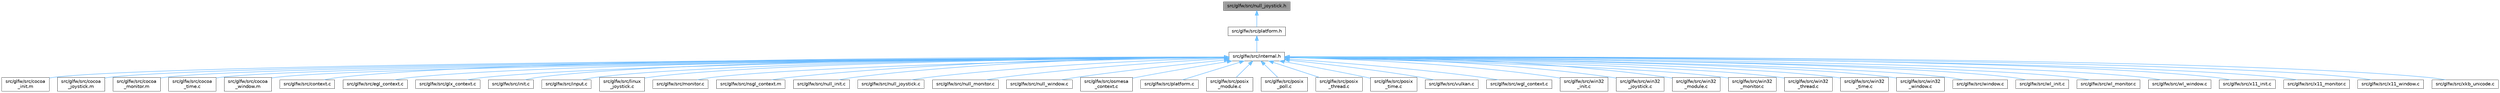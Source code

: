 digraph "src/glfw/src/null_joystick.h"
{
 // LATEX_PDF_SIZE
  bgcolor="transparent";
  edge [fontname=Helvetica,fontsize=10,labelfontname=Helvetica,labelfontsize=10];
  node [fontname=Helvetica,fontsize=10,shape=box,height=0.2,width=0.4];
  Node1 [id="Node000001",label="src/glfw/src/null_joystick.h",height=0.2,width=0.4,color="gray40", fillcolor="grey60", style="filled", fontcolor="black",tooltip=" "];
  Node1 -> Node2 [id="edge43_Node000001_Node000002",dir="back",color="steelblue1",style="solid",tooltip=" "];
  Node2 [id="Node000002",label="src/glfw/src/platform.h",height=0.2,width=0.4,color="grey40", fillcolor="white", style="filled",URL="$platform_8h.html",tooltip=" "];
  Node2 -> Node3 [id="edge44_Node000002_Node000003",dir="back",color="steelblue1",style="solid",tooltip=" "];
  Node3 [id="Node000003",label="src/glfw/src/internal.h",height=0.2,width=0.4,color="grey40", fillcolor="white", style="filled",URL="$internal_8h.html",tooltip=" "];
  Node3 -> Node4 [id="edge45_Node000003_Node000004",dir="back",color="steelblue1",style="solid",tooltip=" "];
  Node4 [id="Node000004",label="src/glfw/src/cocoa\l_init.m",height=0.2,width=0.4,color="grey40", fillcolor="white", style="filled",URL="$cocoa__init_8m.html",tooltip=" "];
  Node3 -> Node5 [id="edge46_Node000003_Node000005",dir="back",color="steelblue1",style="solid",tooltip=" "];
  Node5 [id="Node000005",label="src/glfw/src/cocoa\l_joystick.m",height=0.2,width=0.4,color="grey40", fillcolor="white", style="filled",URL="$cocoa__joystick_8m.html",tooltip=" "];
  Node3 -> Node6 [id="edge47_Node000003_Node000006",dir="back",color="steelblue1",style="solid",tooltip=" "];
  Node6 [id="Node000006",label="src/glfw/src/cocoa\l_monitor.m",height=0.2,width=0.4,color="grey40", fillcolor="white", style="filled",URL="$cocoa__monitor_8m.html",tooltip=" "];
  Node3 -> Node7 [id="edge48_Node000003_Node000007",dir="back",color="steelblue1",style="solid",tooltip=" "];
  Node7 [id="Node000007",label="src/glfw/src/cocoa\l_time.c",height=0.2,width=0.4,color="grey40", fillcolor="white", style="filled",URL="$cocoa__time_8c.html",tooltip=" "];
  Node3 -> Node8 [id="edge49_Node000003_Node000008",dir="back",color="steelblue1",style="solid",tooltip=" "];
  Node8 [id="Node000008",label="src/glfw/src/cocoa\l_window.m",height=0.2,width=0.4,color="grey40", fillcolor="white", style="filled",URL="$cocoa__window_8m.html",tooltip=" "];
  Node3 -> Node9 [id="edge50_Node000003_Node000009",dir="back",color="steelblue1",style="solid",tooltip=" "];
  Node9 [id="Node000009",label="src/glfw/src/context.c",height=0.2,width=0.4,color="grey40", fillcolor="white", style="filled",URL="$context_8c.html",tooltip=" "];
  Node3 -> Node10 [id="edge51_Node000003_Node000010",dir="back",color="steelblue1",style="solid",tooltip=" "];
  Node10 [id="Node000010",label="src/glfw/src/egl_context.c",height=0.2,width=0.4,color="grey40", fillcolor="white", style="filled",URL="$egl__context_8c.html",tooltip=" "];
  Node3 -> Node11 [id="edge52_Node000003_Node000011",dir="back",color="steelblue1",style="solid",tooltip=" "];
  Node11 [id="Node000011",label="src/glfw/src/glx_context.c",height=0.2,width=0.4,color="grey40", fillcolor="white", style="filled",URL="$glx__context_8c.html",tooltip=" "];
  Node3 -> Node12 [id="edge53_Node000003_Node000012",dir="back",color="steelblue1",style="solid",tooltip=" "];
  Node12 [id="Node000012",label="src/glfw/src/init.c",height=0.2,width=0.4,color="grey40", fillcolor="white", style="filled",URL="$init_8c.html",tooltip=" "];
  Node3 -> Node13 [id="edge54_Node000003_Node000013",dir="back",color="steelblue1",style="solid",tooltip=" "];
  Node13 [id="Node000013",label="src/glfw/src/input.c",height=0.2,width=0.4,color="grey40", fillcolor="white", style="filled",URL="$input_8c.html",tooltip=" "];
  Node3 -> Node14 [id="edge55_Node000003_Node000014",dir="back",color="steelblue1",style="solid",tooltip=" "];
  Node14 [id="Node000014",label="src/glfw/src/linux\l_joystick.c",height=0.2,width=0.4,color="grey40", fillcolor="white", style="filled",URL="$linux__joystick_8c.html",tooltip=" "];
  Node3 -> Node15 [id="edge56_Node000003_Node000015",dir="back",color="steelblue1",style="solid",tooltip=" "];
  Node15 [id="Node000015",label="src/glfw/src/monitor.c",height=0.2,width=0.4,color="grey40", fillcolor="white", style="filled",URL="$monitor_8c.html",tooltip=" "];
  Node3 -> Node16 [id="edge57_Node000003_Node000016",dir="back",color="steelblue1",style="solid",tooltip=" "];
  Node16 [id="Node000016",label="src/glfw/src/nsgl_context.m",height=0.2,width=0.4,color="grey40", fillcolor="white", style="filled",URL="$nsgl__context_8m.html",tooltip=" "];
  Node3 -> Node17 [id="edge58_Node000003_Node000017",dir="back",color="steelblue1",style="solid",tooltip=" "];
  Node17 [id="Node000017",label="src/glfw/src/null_init.c",height=0.2,width=0.4,color="grey40", fillcolor="white", style="filled",URL="$null__init_8c.html",tooltip=" "];
  Node3 -> Node18 [id="edge59_Node000003_Node000018",dir="back",color="steelblue1",style="solid",tooltip=" "];
  Node18 [id="Node000018",label="src/glfw/src/null_joystick.c",height=0.2,width=0.4,color="grey40", fillcolor="white", style="filled",URL="$null__joystick_8c.html",tooltip=" "];
  Node3 -> Node19 [id="edge60_Node000003_Node000019",dir="back",color="steelblue1",style="solid",tooltip=" "];
  Node19 [id="Node000019",label="src/glfw/src/null_monitor.c",height=0.2,width=0.4,color="grey40", fillcolor="white", style="filled",URL="$null__monitor_8c.html",tooltip=" "];
  Node3 -> Node20 [id="edge61_Node000003_Node000020",dir="back",color="steelblue1",style="solid",tooltip=" "];
  Node20 [id="Node000020",label="src/glfw/src/null_window.c",height=0.2,width=0.4,color="grey40", fillcolor="white", style="filled",URL="$null__window_8c.html",tooltip=" "];
  Node3 -> Node21 [id="edge62_Node000003_Node000021",dir="back",color="steelblue1",style="solid",tooltip=" "];
  Node21 [id="Node000021",label="src/glfw/src/osmesa\l_context.c",height=0.2,width=0.4,color="grey40", fillcolor="white", style="filled",URL="$osmesa__context_8c.html",tooltip=" "];
  Node3 -> Node22 [id="edge63_Node000003_Node000022",dir="back",color="steelblue1",style="solid",tooltip=" "];
  Node22 [id="Node000022",label="src/glfw/src/platform.c",height=0.2,width=0.4,color="grey40", fillcolor="white", style="filled",URL="$platform_8c.html",tooltip=" "];
  Node3 -> Node23 [id="edge64_Node000003_Node000023",dir="back",color="steelblue1",style="solid",tooltip=" "];
  Node23 [id="Node000023",label="src/glfw/src/posix\l_module.c",height=0.2,width=0.4,color="grey40", fillcolor="white", style="filled",URL="$posix__module_8c.html",tooltip=" "];
  Node3 -> Node24 [id="edge65_Node000003_Node000024",dir="back",color="steelblue1",style="solid",tooltip=" "];
  Node24 [id="Node000024",label="src/glfw/src/posix\l_poll.c",height=0.2,width=0.4,color="grey40", fillcolor="white", style="filled",URL="$posix__poll_8c.html",tooltip=" "];
  Node3 -> Node25 [id="edge66_Node000003_Node000025",dir="back",color="steelblue1",style="solid",tooltip=" "];
  Node25 [id="Node000025",label="src/glfw/src/posix\l_thread.c",height=0.2,width=0.4,color="grey40", fillcolor="white", style="filled",URL="$posix__thread_8c.html",tooltip=" "];
  Node3 -> Node26 [id="edge67_Node000003_Node000026",dir="back",color="steelblue1",style="solid",tooltip=" "];
  Node26 [id="Node000026",label="src/glfw/src/posix\l_time.c",height=0.2,width=0.4,color="grey40", fillcolor="white", style="filled",URL="$posix__time_8c.html",tooltip=" "];
  Node3 -> Node27 [id="edge68_Node000003_Node000027",dir="back",color="steelblue1",style="solid",tooltip=" "];
  Node27 [id="Node000027",label="src/glfw/src/vulkan.c",height=0.2,width=0.4,color="grey40", fillcolor="white", style="filled",URL="$vulkan_8c.html",tooltip=" "];
  Node3 -> Node28 [id="edge69_Node000003_Node000028",dir="back",color="steelblue1",style="solid",tooltip=" "];
  Node28 [id="Node000028",label="src/glfw/src/wgl_context.c",height=0.2,width=0.4,color="grey40", fillcolor="white", style="filled",URL="$wgl__context_8c.html",tooltip=" "];
  Node3 -> Node29 [id="edge70_Node000003_Node000029",dir="back",color="steelblue1",style="solid",tooltip=" "];
  Node29 [id="Node000029",label="src/glfw/src/win32\l_init.c",height=0.2,width=0.4,color="grey40", fillcolor="white", style="filled",URL="$win32__init_8c.html",tooltip=" "];
  Node3 -> Node30 [id="edge71_Node000003_Node000030",dir="back",color="steelblue1",style="solid",tooltip=" "];
  Node30 [id="Node000030",label="src/glfw/src/win32\l_joystick.c",height=0.2,width=0.4,color="grey40", fillcolor="white", style="filled",URL="$win32__joystick_8c.html",tooltip=" "];
  Node3 -> Node31 [id="edge72_Node000003_Node000031",dir="back",color="steelblue1",style="solid",tooltip=" "];
  Node31 [id="Node000031",label="src/glfw/src/win32\l_module.c",height=0.2,width=0.4,color="grey40", fillcolor="white", style="filled",URL="$win32__module_8c.html",tooltip=" "];
  Node3 -> Node32 [id="edge73_Node000003_Node000032",dir="back",color="steelblue1",style="solid",tooltip=" "];
  Node32 [id="Node000032",label="src/glfw/src/win32\l_monitor.c",height=0.2,width=0.4,color="grey40", fillcolor="white", style="filled",URL="$win32__monitor_8c.html",tooltip=" "];
  Node3 -> Node33 [id="edge74_Node000003_Node000033",dir="back",color="steelblue1",style="solid",tooltip=" "];
  Node33 [id="Node000033",label="src/glfw/src/win32\l_thread.c",height=0.2,width=0.4,color="grey40", fillcolor="white", style="filled",URL="$win32__thread_8c.html",tooltip=" "];
  Node3 -> Node34 [id="edge75_Node000003_Node000034",dir="back",color="steelblue1",style="solid",tooltip=" "];
  Node34 [id="Node000034",label="src/glfw/src/win32\l_time.c",height=0.2,width=0.4,color="grey40", fillcolor="white", style="filled",URL="$win32__time_8c.html",tooltip=" "];
  Node3 -> Node35 [id="edge76_Node000003_Node000035",dir="back",color="steelblue1",style="solid",tooltip=" "];
  Node35 [id="Node000035",label="src/glfw/src/win32\l_window.c",height=0.2,width=0.4,color="grey40", fillcolor="white", style="filled",URL="$win32__window_8c.html",tooltip=" "];
  Node3 -> Node36 [id="edge77_Node000003_Node000036",dir="back",color="steelblue1",style="solid",tooltip=" "];
  Node36 [id="Node000036",label="src/glfw/src/window.c",height=0.2,width=0.4,color="grey40", fillcolor="white", style="filled",URL="$src_2window_8c.html",tooltip=" "];
  Node3 -> Node37 [id="edge78_Node000003_Node000037",dir="back",color="steelblue1",style="solid",tooltip=" "];
  Node37 [id="Node000037",label="src/glfw/src/wl_init.c",height=0.2,width=0.4,color="grey40", fillcolor="white", style="filled",URL="$wl__init_8c.html",tooltip=" "];
  Node3 -> Node38 [id="edge79_Node000003_Node000038",dir="back",color="steelblue1",style="solid",tooltip=" "];
  Node38 [id="Node000038",label="src/glfw/src/wl_monitor.c",height=0.2,width=0.4,color="grey40", fillcolor="white", style="filled",URL="$wl__monitor_8c.html",tooltip=" "];
  Node3 -> Node39 [id="edge80_Node000003_Node000039",dir="back",color="steelblue1",style="solid",tooltip=" "];
  Node39 [id="Node000039",label="src/glfw/src/wl_window.c",height=0.2,width=0.4,color="grey40", fillcolor="white", style="filled",URL="$wl__window_8c.html",tooltip=" "];
  Node3 -> Node40 [id="edge81_Node000003_Node000040",dir="back",color="steelblue1",style="solid",tooltip=" "];
  Node40 [id="Node000040",label="src/glfw/src/x11_init.c",height=0.2,width=0.4,color="grey40", fillcolor="white", style="filled",URL="$x11__init_8c.html",tooltip=" "];
  Node3 -> Node41 [id="edge82_Node000003_Node000041",dir="back",color="steelblue1",style="solid",tooltip=" "];
  Node41 [id="Node000041",label="src/glfw/src/x11_monitor.c",height=0.2,width=0.4,color="grey40", fillcolor="white", style="filled",URL="$x11__monitor_8c.html",tooltip=" "];
  Node3 -> Node42 [id="edge83_Node000003_Node000042",dir="back",color="steelblue1",style="solid",tooltip=" "];
  Node42 [id="Node000042",label="src/glfw/src/x11_window.c",height=0.2,width=0.4,color="grey40", fillcolor="white", style="filled",URL="$x11__window_8c.html",tooltip=" "];
  Node3 -> Node43 [id="edge84_Node000003_Node000043",dir="back",color="steelblue1",style="solid",tooltip=" "];
  Node43 [id="Node000043",label="src/glfw/src/xkb_unicode.c",height=0.2,width=0.4,color="grey40", fillcolor="white", style="filled",URL="$xkb__unicode_8c.html",tooltip=" "];
}
